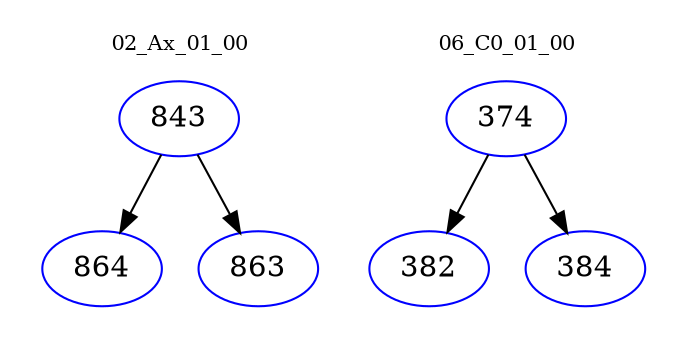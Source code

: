 digraph{
subgraph cluster_0 {
color = white
label = "02_Ax_01_00";
fontsize=10;
T0_843 [label="843", color="blue"]
T0_843 -> T0_864 [color="black"]
T0_864 [label="864", color="blue"]
T0_843 -> T0_863 [color="black"]
T0_863 [label="863", color="blue"]
}
subgraph cluster_1 {
color = white
label = "06_C0_01_00";
fontsize=10;
T1_374 [label="374", color="blue"]
T1_374 -> T1_382 [color="black"]
T1_382 [label="382", color="blue"]
T1_374 -> T1_384 [color="black"]
T1_384 [label="384", color="blue"]
}
}
